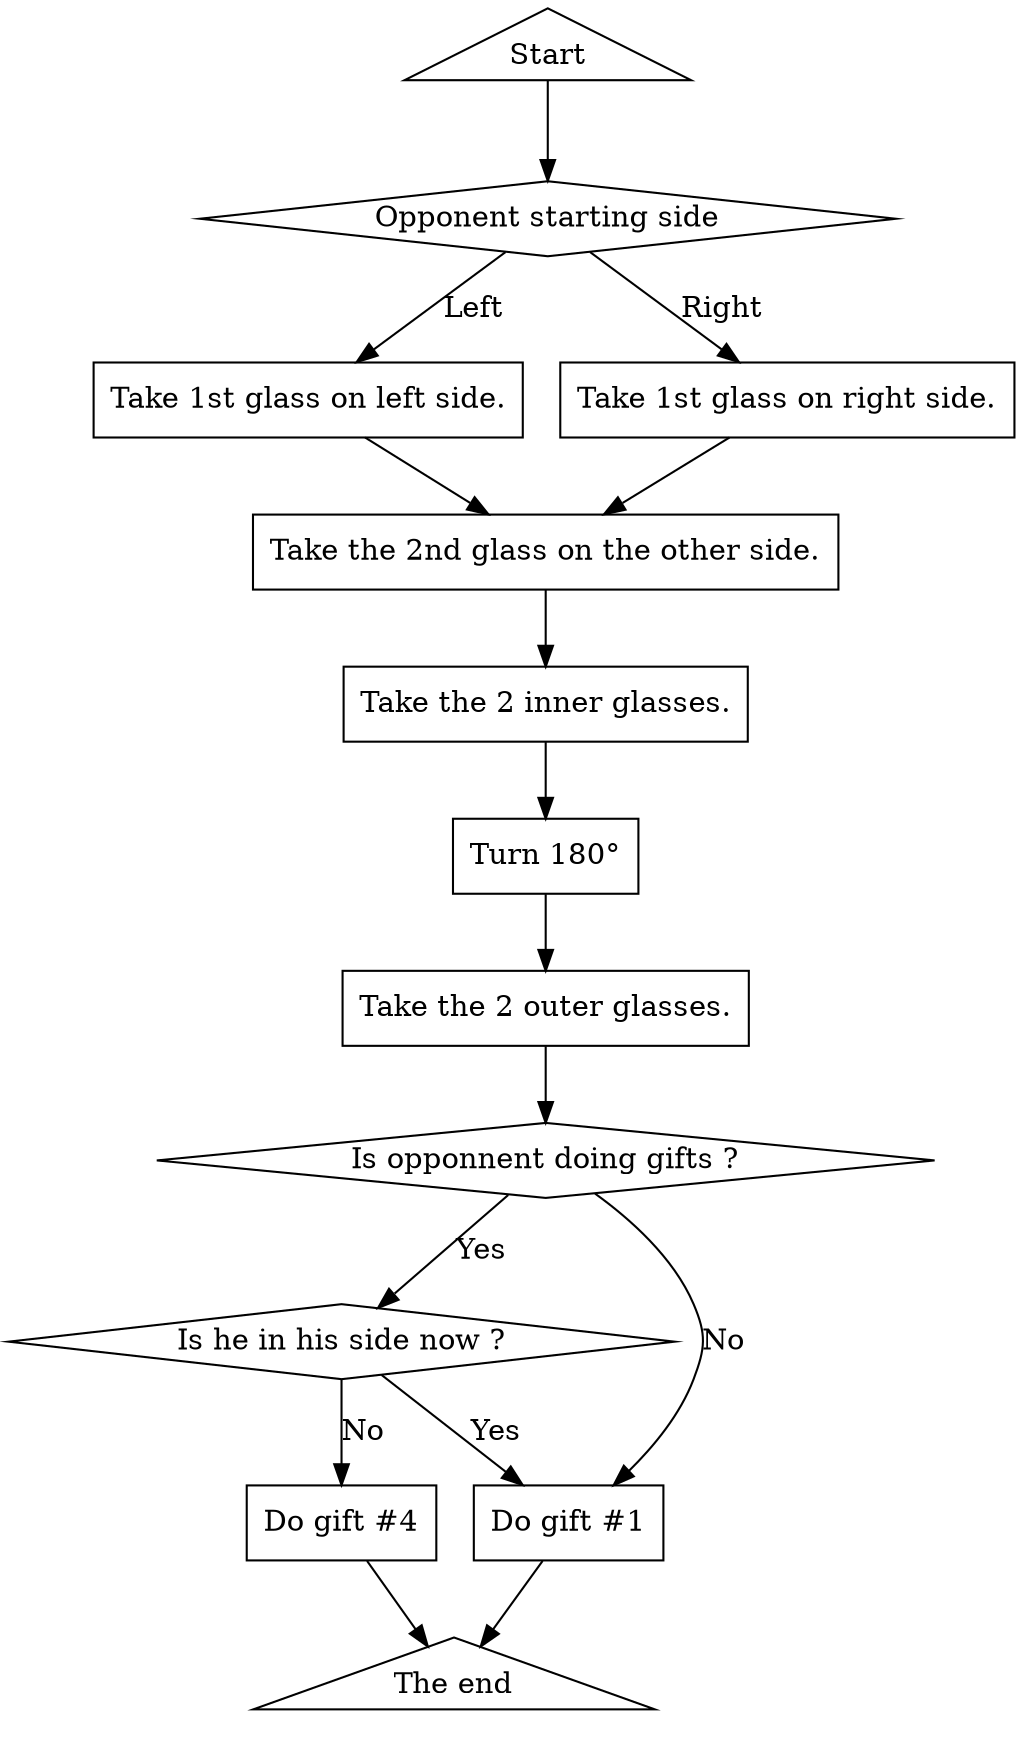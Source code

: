 digraph strat {
    rankdir = TD;

    node [shape=triangle, label="Start"]; start;
    node [shape=diamond, label="Opponent starting side"] opponent_start_side; 
    node [shape=box, label="Take 1st glass on left side."] take_1st_left;
    node [shape=box, label="Take 1st glass on right side."] take_1st_right;
    node [shape=box, label="Take the 2nd glass on the other side."] take_2nd_glass;
    node [shape=box, label="Turn 180°"] turn_180_deg;
    node [shape=box, label="Take the 2 inner glasses."] take_inner_glasses;
    node [shape=box, label="Take the 2 outer glasses."] take_outer_glasses;
    node [shape=diamond, label="Is opponnent doing gifts ?"] is_opponent_doing_gifts;
    node [shape=diamond, label="Is he in his side now ?"] is_opponent_doing_gifts_in_his_side;
    node [shape=box, label="Do gift #1"] do_gift_1;
    node [shape=box, label="Do gift #4"] do_gift_4;
    node [shape=triangle, label="The end"]; end;

    start->opponent_start_side;
    opponent_start_side->take_1st_left [label="Left"];
    opponent_start_side->take_1st_right[label="Right"];
    take_1st_left->take_2nd_glass;
    take_1st_right->take_2nd_glass;

    take_2nd_glass->take_inner_glasses;
    take_inner_glasses->turn_180_deg;
    turn_180_deg->take_outer_glasses;

    take_outer_glasses->is_opponent_doing_gifts;
    is_opponent_doing_gifts->is_opponent_doing_gifts_in_his_side[label="Yes"];
    is_opponent_doing_gifts->do_gift_1[label="No"];

    is_opponent_doing_gifts_in_his_side->do_gift_1[label="Yes"];
    is_opponent_doing_gifts_in_his_side->do_gift_4[label="No"];

    do_gift_1->end;
    do_gift_4->end;
    

    /// XXX TODO MORE STRATZ
}
